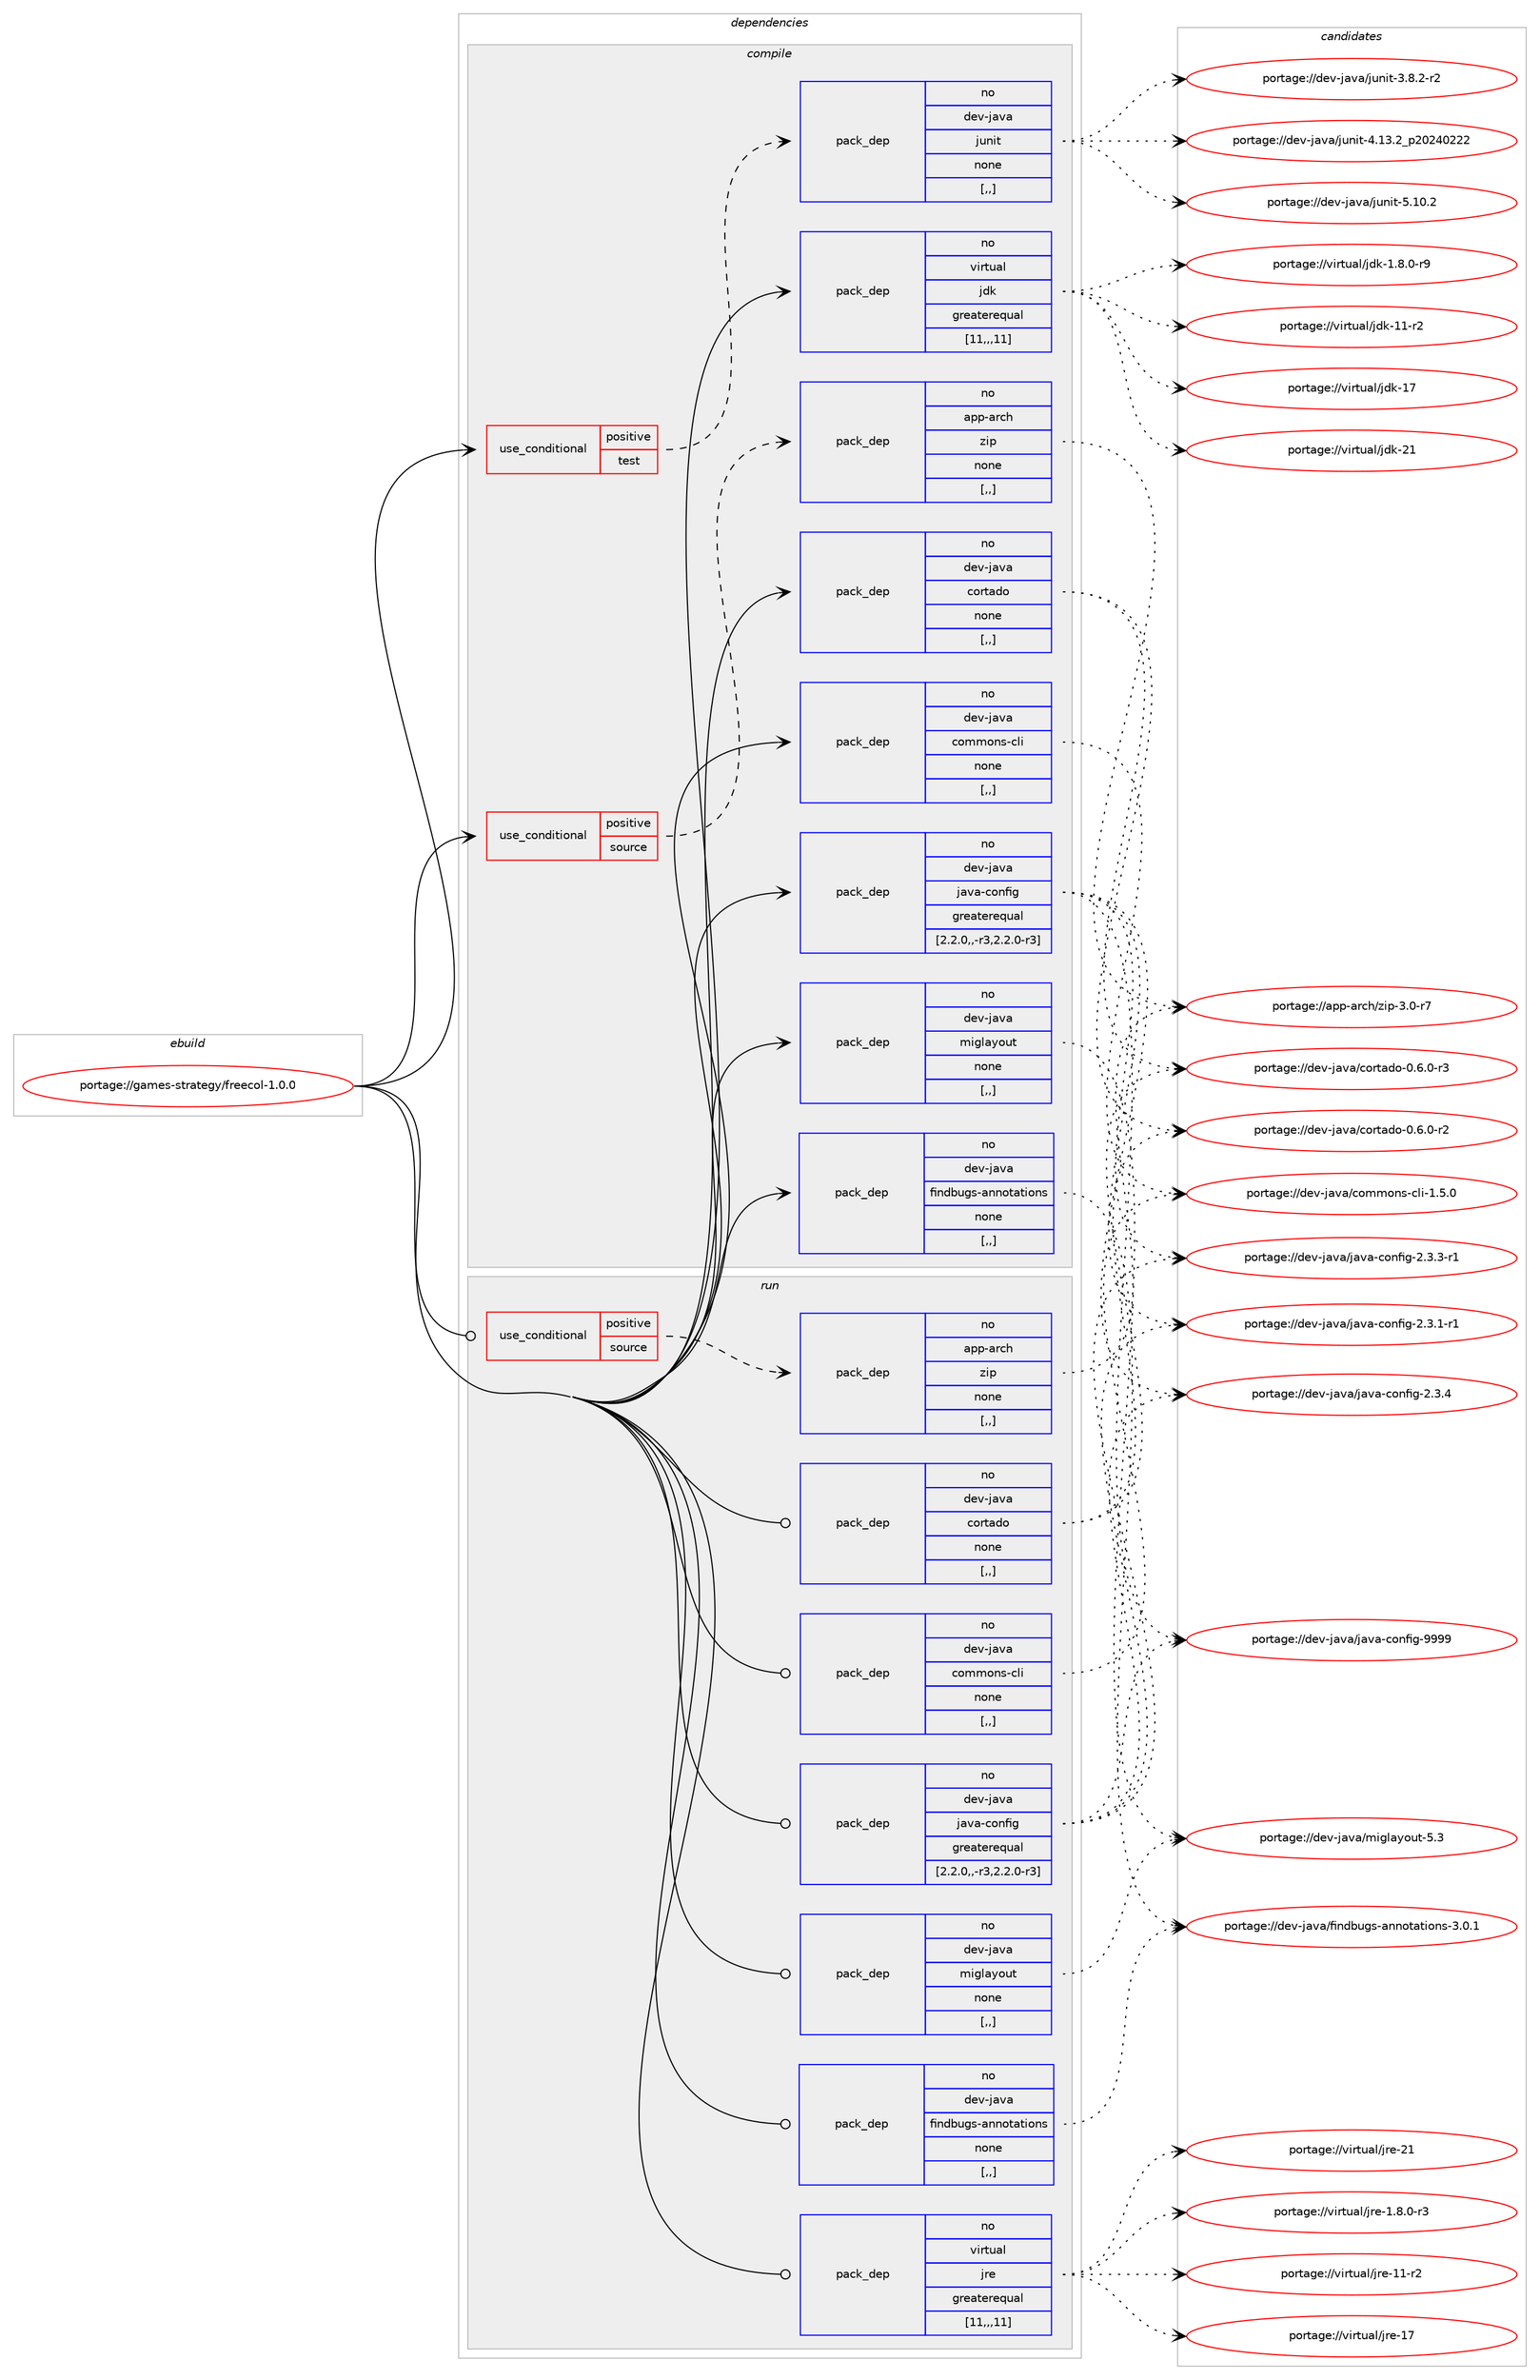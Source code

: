 digraph prolog {

# *************
# Graph options
# *************

newrank=true;
concentrate=true;
compound=true;
graph [rankdir=LR,fontname=Helvetica,fontsize=10,ranksep=1.5];#, ranksep=2.5, nodesep=0.2];
edge  [arrowhead=vee];
node  [fontname=Helvetica,fontsize=10];

# **********
# The ebuild
# **********

subgraph cluster_leftcol {
color=gray;
rank=same;
label=<<i>ebuild</i>>;
id [label="portage://games-strategy/freecol-1.0.0", color=red, width=4, href="../games-strategy/freecol-1.0.0.svg"];
}

# ****************
# The dependencies
# ****************

subgraph cluster_midcol {
color=gray;
label=<<i>dependencies</i>>;
subgraph cluster_compile {
fillcolor="#eeeeee";
style=filled;
label=<<i>compile</i>>;
subgraph cond63365 {
dependency229876 [label=<<TABLE BORDER="0" CELLBORDER="1" CELLSPACING="0" CELLPADDING="4"><TR><TD ROWSPAN="3" CELLPADDING="10">use_conditional</TD></TR><TR><TD>positive</TD></TR><TR><TD>source</TD></TR></TABLE>>, shape=none, color=red];
subgraph pack165006 {
dependency229877 [label=<<TABLE BORDER="0" CELLBORDER="1" CELLSPACING="0" CELLPADDING="4" WIDTH="220"><TR><TD ROWSPAN="6" CELLPADDING="30">pack_dep</TD></TR><TR><TD WIDTH="110">no</TD></TR><TR><TD>app-arch</TD></TR><TR><TD>zip</TD></TR><TR><TD>none</TD></TR><TR><TD>[,,]</TD></TR></TABLE>>, shape=none, color=blue];
}
dependency229876:e -> dependency229877:w [weight=20,style="dashed",arrowhead="vee"];
}
id:e -> dependency229876:w [weight=20,style="solid",arrowhead="vee"];
subgraph cond63366 {
dependency229878 [label=<<TABLE BORDER="0" CELLBORDER="1" CELLSPACING="0" CELLPADDING="4"><TR><TD ROWSPAN="3" CELLPADDING="10">use_conditional</TD></TR><TR><TD>positive</TD></TR><TR><TD>test</TD></TR></TABLE>>, shape=none, color=red];
subgraph pack165007 {
dependency229879 [label=<<TABLE BORDER="0" CELLBORDER="1" CELLSPACING="0" CELLPADDING="4" WIDTH="220"><TR><TD ROWSPAN="6" CELLPADDING="30">pack_dep</TD></TR><TR><TD WIDTH="110">no</TD></TR><TR><TD>dev-java</TD></TR><TR><TD>junit</TD></TR><TR><TD>none</TD></TR><TR><TD>[,,]</TD></TR></TABLE>>, shape=none, color=blue];
}
dependency229878:e -> dependency229879:w [weight=20,style="dashed",arrowhead="vee"];
}
id:e -> dependency229878:w [weight=20,style="solid",arrowhead="vee"];
subgraph pack165008 {
dependency229880 [label=<<TABLE BORDER="0" CELLBORDER="1" CELLSPACING="0" CELLPADDING="4" WIDTH="220"><TR><TD ROWSPAN="6" CELLPADDING="30">pack_dep</TD></TR><TR><TD WIDTH="110">no</TD></TR><TR><TD>dev-java</TD></TR><TR><TD>commons-cli</TD></TR><TR><TD>none</TD></TR><TR><TD>[,,]</TD></TR></TABLE>>, shape=none, color=blue];
}
id:e -> dependency229880:w [weight=20,style="solid",arrowhead="vee"];
subgraph pack165009 {
dependency229881 [label=<<TABLE BORDER="0" CELLBORDER="1" CELLSPACING="0" CELLPADDING="4" WIDTH="220"><TR><TD ROWSPAN="6" CELLPADDING="30">pack_dep</TD></TR><TR><TD WIDTH="110">no</TD></TR><TR><TD>dev-java</TD></TR><TR><TD>cortado</TD></TR><TR><TD>none</TD></TR><TR><TD>[,,]</TD></TR></TABLE>>, shape=none, color=blue];
}
id:e -> dependency229881:w [weight=20,style="solid",arrowhead="vee"];
subgraph pack165010 {
dependency229882 [label=<<TABLE BORDER="0" CELLBORDER="1" CELLSPACING="0" CELLPADDING="4" WIDTH="220"><TR><TD ROWSPAN="6" CELLPADDING="30">pack_dep</TD></TR><TR><TD WIDTH="110">no</TD></TR><TR><TD>dev-java</TD></TR><TR><TD>findbugs-annotations</TD></TR><TR><TD>none</TD></TR><TR><TD>[,,]</TD></TR></TABLE>>, shape=none, color=blue];
}
id:e -> dependency229882:w [weight=20,style="solid",arrowhead="vee"];
subgraph pack165011 {
dependency229883 [label=<<TABLE BORDER="0" CELLBORDER="1" CELLSPACING="0" CELLPADDING="4" WIDTH="220"><TR><TD ROWSPAN="6" CELLPADDING="30">pack_dep</TD></TR><TR><TD WIDTH="110">no</TD></TR><TR><TD>dev-java</TD></TR><TR><TD>java-config</TD></TR><TR><TD>greaterequal</TD></TR><TR><TD>[2.2.0,,-r3,2.2.0-r3]</TD></TR></TABLE>>, shape=none, color=blue];
}
id:e -> dependency229883:w [weight=20,style="solid",arrowhead="vee"];
subgraph pack165012 {
dependency229884 [label=<<TABLE BORDER="0" CELLBORDER="1" CELLSPACING="0" CELLPADDING="4" WIDTH="220"><TR><TD ROWSPAN="6" CELLPADDING="30">pack_dep</TD></TR><TR><TD WIDTH="110">no</TD></TR><TR><TD>dev-java</TD></TR><TR><TD>miglayout</TD></TR><TR><TD>none</TD></TR><TR><TD>[,,]</TD></TR></TABLE>>, shape=none, color=blue];
}
id:e -> dependency229884:w [weight=20,style="solid",arrowhead="vee"];
subgraph pack165013 {
dependency229885 [label=<<TABLE BORDER="0" CELLBORDER="1" CELLSPACING="0" CELLPADDING="4" WIDTH="220"><TR><TD ROWSPAN="6" CELLPADDING="30">pack_dep</TD></TR><TR><TD WIDTH="110">no</TD></TR><TR><TD>virtual</TD></TR><TR><TD>jdk</TD></TR><TR><TD>greaterequal</TD></TR><TR><TD>[11,,,11]</TD></TR></TABLE>>, shape=none, color=blue];
}
id:e -> dependency229885:w [weight=20,style="solid",arrowhead="vee"];
}
subgraph cluster_compileandrun {
fillcolor="#eeeeee";
style=filled;
label=<<i>compile and run</i>>;
}
subgraph cluster_run {
fillcolor="#eeeeee";
style=filled;
label=<<i>run</i>>;
subgraph cond63367 {
dependency229886 [label=<<TABLE BORDER="0" CELLBORDER="1" CELLSPACING="0" CELLPADDING="4"><TR><TD ROWSPAN="3" CELLPADDING="10">use_conditional</TD></TR><TR><TD>positive</TD></TR><TR><TD>source</TD></TR></TABLE>>, shape=none, color=red];
subgraph pack165014 {
dependency229887 [label=<<TABLE BORDER="0" CELLBORDER="1" CELLSPACING="0" CELLPADDING="4" WIDTH="220"><TR><TD ROWSPAN="6" CELLPADDING="30">pack_dep</TD></TR><TR><TD WIDTH="110">no</TD></TR><TR><TD>app-arch</TD></TR><TR><TD>zip</TD></TR><TR><TD>none</TD></TR><TR><TD>[,,]</TD></TR></TABLE>>, shape=none, color=blue];
}
dependency229886:e -> dependency229887:w [weight=20,style="dashed",arrowhead="vee"];
}
id:e -> dependency229886:w [weight=20,style="solid",arrowhead="odot"];
subgraph pack165015 {
dependency229888 [label=<<TABLE BORDER="0" CELLBORDER="1" CELLSPACING="0" CELLPADDING="4" WIDTH="220"><TR><TD ROWSPAN="6" CELLPADDING="30">pack_dep</TD></TR><TR><TD WIDTH="110">no</TD></TR><TR><TD>dev-java</TD></TR><TR><TD>commons-cli</TD></TR><TR><TD>none</TD></TR><TR><TD>[,,]</TD></TR></TABLE>>, shape=none, color=blue];
}
id:e -> dependency229888:w [weight=20,style="solid",arrowhead="odot"];
subgraph pack165016 {
dependency229889 [label=<<TABLE BORDER="0" CELLBORDER="1" CELLSPACING="0" CELLPADDING="4" WIDTH="220"><TR><TD ROWSPAN="6" CELLPADDING="30">pack_dep</TD></TR><TR><TD WIDTH="110">no</TD></TR><TR><TD>dev-java</TD></TR><TR><TD>cortado</TD></TR><TR><TD>none</TD></TR><TR><TD>[,,]</TD></TR></TABLE>>, shape=none, color=blue];
}
id:e -> dependency229889:w [weight=20,style="solid",arrowhead="odot"];
subgraph pack165017 {
dependency229890 [label=<<TABLE BORDER="0" CELLBORDER="1" CELLSPACING="0" CELLPADDING="4" WIDTH="220"><TR><TD ROWSPAN="6" CELLPADDING="30">pack_dep</TD></TR><TR><TD WIDTH="110">no</TD></TR><TR><TD>dev-java</TD></TR><TR><TD>findbugs-annotations</TD></TR><TR><TD>none</TD></TR><TR><TD>[,,]</TD></TR></TABLE>>, shape=none, color=blue];
}
id:e -> dependency229890:w [weight=20,style="solid",arrowhead="odot"];
subgraph pack165018 {
dependency229891 [label=<<TABLE BORDER="0" CELLBORDER="1" CELLSPACING="0" CELLPADDING="4" WIDTH="220"><TR><TD ROWSPAN="6" CELLPADDING="30">pack_dep</TD></TR><TR><TD WIDTH="110">no</TD></TR><TR><TD>dev-java</TD></TR><TR><TD>java-config</TD></TR><TR><TD>greaterequal</TD></TR><TR><TD>[2.2.0,,-r3,2.2.0-r3]</TD></TR></TABLE>>, shape=none, color=blue];
}
id:e -> dependency229891:w [weight=20,style="solid",arrowhead="odot"];
subgraph pack165019 {
dependency229892 [label=<<TABLE BORDER="0" CELLBORDER="1" CELLSPACING="0" CELLPADDING="4" WIDTH="220"><TR><TD ROWSPAN="6" CELLPADDING="30">pack_dep</TD></TR><TR><TD WIDTH="110">no</TD></TR><TR><TD>dev-java</TD></TR><TR><TD>miglayout</TD></TR><TR><TD>none</TD></TR><TR><TD>[,,]</TD></TR></TABLE>>, shape=none, color=blue];
}
id:e -> dependency229892:w [weight=20,style="solid",arrowhead="odot"];
subgraph pack165020 {
dependency229893 [label=<<TABLE BORDER="0" CELLBORDER="1" CELLSPACING="0" CELLPADDING="4" WIDTH="220"><TR><TD ROWSPAN="6" CELLPADDING="30">pack_dep</TD></TR><TR><TD WIDTH="110">no</TD></TR><TR><TD>virtual</TD></TR><TR><TD>jre</TD></TR><TR><TD>greaterequal</TD></TR><TR><TD>[11,,,11]</TD></TR></TABLE>>, shape=none, color=blue];
}
id:e -> dependency229893:w [weight=20,style="solid",arrowhead="odot"];
}
}

# **************
# The candidates
# **************

subgraph cluster_choices {
rank=same;
color=gray;
label=<<i>candidates</i>>;

subgraph choice165006 {
color=black;
nodesep=1;
choice9711211245971149910447122105112455146484511455 [label="portage://app-arch/zip-3.0-r7", color=red, width=4,href="../app-arch/zip-3.0-r7.svg"];
dependency229877:e -> choice9711211245971149910447122105112455146484511455:w [style=dotted,weight="100"];
}
subgraph choice165007 {
color=black;
nodesep=1;
choice100101118451069711897471061171101051164551465646504511450 [label="portage://dev-java/junit-3.8.2-r2", color=red, width=4,href="../dev-java/junit-3.8.2-r2.svg"];
choice1001011184510697118974710611711010511645524649514650951125048505248505050 [label="portage://dev-java/junit-4.13.2_p20240222", color=red, width=4,href="../dev-java/junit-4.13.2_p20240222.svg"];
choice1001011184510697118974710611711010511645534649484650 [label="portage://dev-java/junit-5.10.2", color=red, width=4,href="../dev-java/junit-5.10.2.svg"];
dependency229879:e -> choice100101118451069711897471061171101051164551465646504511450:w [style=dotted,weight="100"];
dependency229879:e -> choice1001011184510697118974710611711010511645524649514650951125048505248505050:w [style=dotted,weight="100"];
dependency229879:e -> choice1001011184510697118974710611711010511645534649484650:w [style=dotted,weight="100"];
}
subgraph choice165008 {
color=black;
nodesep=1;
choice10010111845106971189747991111091091111101154599108105454946534648 [label="portage://dev-java/commons-cli-1.5.0", color=red, width=4,href="../dev-java/commons-cli-1.5.0.svg"];
dependency229880:e -> choice10010111845106971189747991111091091111101154599108105454946534648:w [style=dotted,weight="100"];
}
subgraph choice165009 {
color=black;
nodesep=1;
choice1001011184510697118974799111114116971001114548465446484511450 [label="portage://dev-java/cortado-0.6.0-r2", color=red, width=4,href="../dev-java/cortado-0.6.0-r2.svg"];
choice1001011184510697118974799111114116971001114548465446484511451 [label="portage://dev-java/cortado-0.6.0-r3", color=red, width=4,href="../dev-java/cortado-0.6.0-r3.svg"];
dependency229881:e -> choice1001011184510697118974799111114116971001114548465446484511450:w [style=dotted,weight="100"];
dependency229881:e -> choice1001011184510697118974799111114116971001114548465446484511451:w [style=dotted,weight="100"];
}
subgraph choice165010 {
color=black;
nodesep=1;
choice1001011184510697118974710210511010098117103115459711011011111697116105111110115455146484649 [label="portage://dev-java/findbugs-annotations-3.0.1", color=red, width=4,href="../dev-java/findbugs-annotations-3.0.1.svg"];
dependency229882:e -> choice1001011184510697118974710210511010098117103115459711011011111697116105111110115455146484649:w [style=dotted,weight="100"];
}
subgraph choice165011 {
color=black;
nodesep=1;
choice10010111845106971189747106971189745991111101021051034550465146494511449 [label="portage://dev-java/java-config-2.3.1-r1", color=red, width=4,href="../dev-java/java-config-2.3.1-r1.svg"];
choice10010111845106971189747106971189745991111101021051034550465146514511449 [label="portage://dev-java/java-config-2.3.3-r1", color=red, width=4,href="../dev-java/java-config-2.3.3-r1.svg"];
choice1001011184510697118974710697118974599111110102105103455046514652 [label="portage://dev-java/java-config-2.3.4", color=red, width=4,href="../dev-java/java-config-2.3.4.svg"];
choice10010111845106971189747106971189745991111101021051034557575757 [label="portage://dev-java/java-config-9999", color=red, width=4,href="../dev-java/java-config-9999.svg"];
dependency229883:e -> choice10010111845106971189747106971189745991111101021051034550465146494511449:w [style=dotted,weight="100"];
dependency229883:e -> choice10010111845106971189747106971189745991111101021051034550465146514511449:w [style=dotted,weight="100"];
dependency229883:e -> choice1001011184510697118974710697118974599111110102105103455046514652:w [style=dotted,weight="100"];
dependency229883:e -> choice10010111845106971189747106971189745991111101021051034557575757:w [style=dotted,weight="100"];
}
subgraph choice165012 {
color=black;
nodesep=1;
choice100101118451069711897471091051031089712111111711645534651 [label="portage://dev-java/miglayout-5.3", color=red, width=4,href="../dev-java/miglayout-5.3.svg"];
dependency229884:e -> choice100101118451069711897471091051031089712111111711645534651:w [style=dotted,weight="100"];
}
subgraph choice165013 {
color=black;
nodesep=1;
choice11810511411611797108471061001074549465646484511457 [label="portage://virtual/jdk-1.8.0-r9", color=red, width=4,href="../virtual/jdk-1.8.0-r9.svg"];
choice11810511411611797108471061001074549494511450 [label="portage://virtual/jdk-11-r2", color=red, width=4,href="../virtual/jdk-11-r2.svg"];
choice1181051141161179710847106100107454955 [label="portage://virtual/jdk-17", color=red, width=4,href="../virtual/jdk-17.svg"];
choice1181051141161179710847106100107455049 [label="portage://virtual/jdk-21", color=red, width=4,href="../virtual/jdk-21.svg"];
dependency229885:e -> choice11810511411611797108471061001074549465646484511457:w [style=dotted,weight="100"];
dependency229885:e -> choice11810511411611797108471061001074549494511450:w [style=dotted,weight="100"];
dependency229885:e -> choice1181051141161179710847106100107454955:w [style=dotted,weight="100"];
dependency229885:e -> choice1181051141161179710847106100107455049:w [style=dotted,weight="100"];
}
subgraph choice165014 {
color=black;
nodesep=1;
choice9711211245971149910447122105112455146484511455 [label="portage://app-arch/zip-3.0-r7", color=red, width=4,href="../app-arch/zip-3.0-r7.svg"];
dependency229887:e -> choice9711211245971149910447122105112455146484511455:w [style=dotted,weight="100"];
}
subgraph choice165015 {
color=black;
nodesep=1;
choice10010111845106971189747991111091091111101154599108105454946534648 [label="portage://dev-java/commons-cli-1.5.0", color=red, width=4,href="../dev-java/commons-cli-1.5.0.svg"];
dependency229888:e -> choice10010111845106971189747991111091091111101154599108105454946534648:w [style=dotted,weight="100"];
}
subgraph choice165016 {
color=black;
nodesep=1;
choice1001011184510697118974799111114116971001114548465446484511450 [label="portage://dev-java/cortado-0.6.0-r2", color=red, width=4,href="../dev-java/cortado-0.6.0-r2.svg"];
choice1001011184510697118974799111114116971001114548465446484511451 [label="portage://dev-java/cortado-0.6.0-r3", color=red, width=4,href="../dev-java/cortado-0.6.0-r3.svg"];
dependency229889:e -> choice1001011184510697118974799111114116971001114548465446484511450:w [style=dotted,weight="100"];
dependency229889:e -> choice1001011184510697118974799111114116971001114548465446484511451:w [style=dotted,weight="100"];
}
subgraph choice165017 {
color=black;
nodesep=1;
choice1001011184510697118974710210511010098117103115459711011011111697116105111110115455146484649 [label="portage://dev-java/findbugs-annotations-3.0.1", color=red, width=4,href="../dev-java/findbugs-annotations-3.0.1.svg"];
dependency229890:e -> choice1001011184510697118974710210511010098117103115459711011011111697116105111110115455146484649:w [style=dotted,weight="100"];
}
subgraph choice165018 {
color=black;
nodesep=1;
choice10010111845106971189747106971189745991111101021051034550465146494511449 [label="portage://dev-java/java-config-2.3.1-r1", color=red, width=4,href="../dev-java/java-config-2.3.1-r1.svg"];
choice10010111845106971189747106971189745991111101021051034550465146514511449 [label="portage://dev-java/java-config-2.3.3-r1", color=red, width=4,href="../dev-java/java-config-2.3.3-r1.svg"];
choice1001011184510697118974710697118974599111110102105103455046514652 [label="portage://dev-java/java-config-2.3.4", color=red, width=4,href="../dev-java/java-config-2.3.4.svg"];
choice10010111845106971189747106971189745991111101021051034557575757 [label="portage://dev-java/java-config-9999", color=red, width=4,href="../dev-java/java-config-9999.svg"];
dependency229891:e -> choice10010111845106971189747106971189745991111101021051034550465146494511449:w [style=dotted,weight="100"];
dependency229891:e -> choice10010111845106971189747106971189745991111101021051034550465146514511449:w [style=dotted,weight="100"];
dependency229891:e -> choice1001011184510697118974710697118974599111110102105103455046514652:w [style=dotted,weight="100"];
dependency229891:e -> choice10010111845106971189747106971189745991111101021051034557575757:w [style=dotted,weight="100"];
}
subgraph choice165019 {
color=black;
nodesep=1;
choice100101118451069711897471091051031089712111111711645534651 [label="portage://dev-java/miglayout-5.3", color=red, width=4,href="../dev-java/miglayout-5.3.svg"];
dependency229892:e -> choice100101118451069711897471091051031089712111111711645534651:w [style=dotted,weight="100"];
}
subgraph choice165020 {
color=black;
nodesep=1;
choice11810511411611797108471061141014549465646484511451 [label="portage://virtual/jre-1.8.0-r3", color=red, width=4,href="../virtual/jre-1.8.0-r3.svg"];
choice11810511411611797108471061141014549494511450 [label="portage://virtual/jre-11-r2", color=red, width=4,href="../virtual/jre-11-r2.svg"];
choice1181051141161179710847106114101454955 [label="portage://virtual/jre-17", color=red, width=4,href="../virtual/jre-17.svg"];
choice1181051141161179710847106114101455049 [label="portage://virtual/jre-21", color=red, width=4,href="../virtual/jre-21.svg"];
dependency229893:e -> choice11810511411611797108471061141014549465646484511451:w [style=dotted,weight="100"];
dependency229893:e -> choice11810511411611797108471061141014549494511450:w [style=dotted,weight="100"];
dependency229893:e -> choice1181051141161179710847106114101454955:w [style=dotted,weight="100"];
dependency229893:e -> choice1181051141161179710847106114101455049:w [style=dotted,weight="100"];
}
}

}
